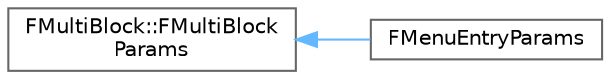 digraph "Graphical Class Hierarchy"
{
 // INTERACTIVE_SVG=YES
 // LATEX_PDF_SIZE
  bgcolor="transparent";
  edge [fontname=Helvetica,fontsize=10,labelfontname=Helvetica,labelfontsize=10];
  node [fontname=Helvetica,fontsize=10,shape=box,height=0.2,width=0.4];
  rankdir="LR";
  Node0 [id="Node000000",label="FMultiBlock::FMultiBlock\lParams",height=0.2,width=0.4,color="grey40", fillcolor="white", style="filled",URL="$de/d3f/structFMultiBlock_1_1FMultiBlockParams.html",tooltip=" "];
  Node0 -> Node1 [id="edge4450_Node000000_Node000001",dir="back",color="steelblue1",style="solid",tooltip=" "];
  Node1 [id="Node000001",label="FMenuEntryParams",height=0.2,width=0.4,color="grey40", fillcolor="white", style="filled",URL="$d0/d72/structFMenuEntryParams.html",tooltip="Helper struct that holds FMenuEntry params for construction."];
}

